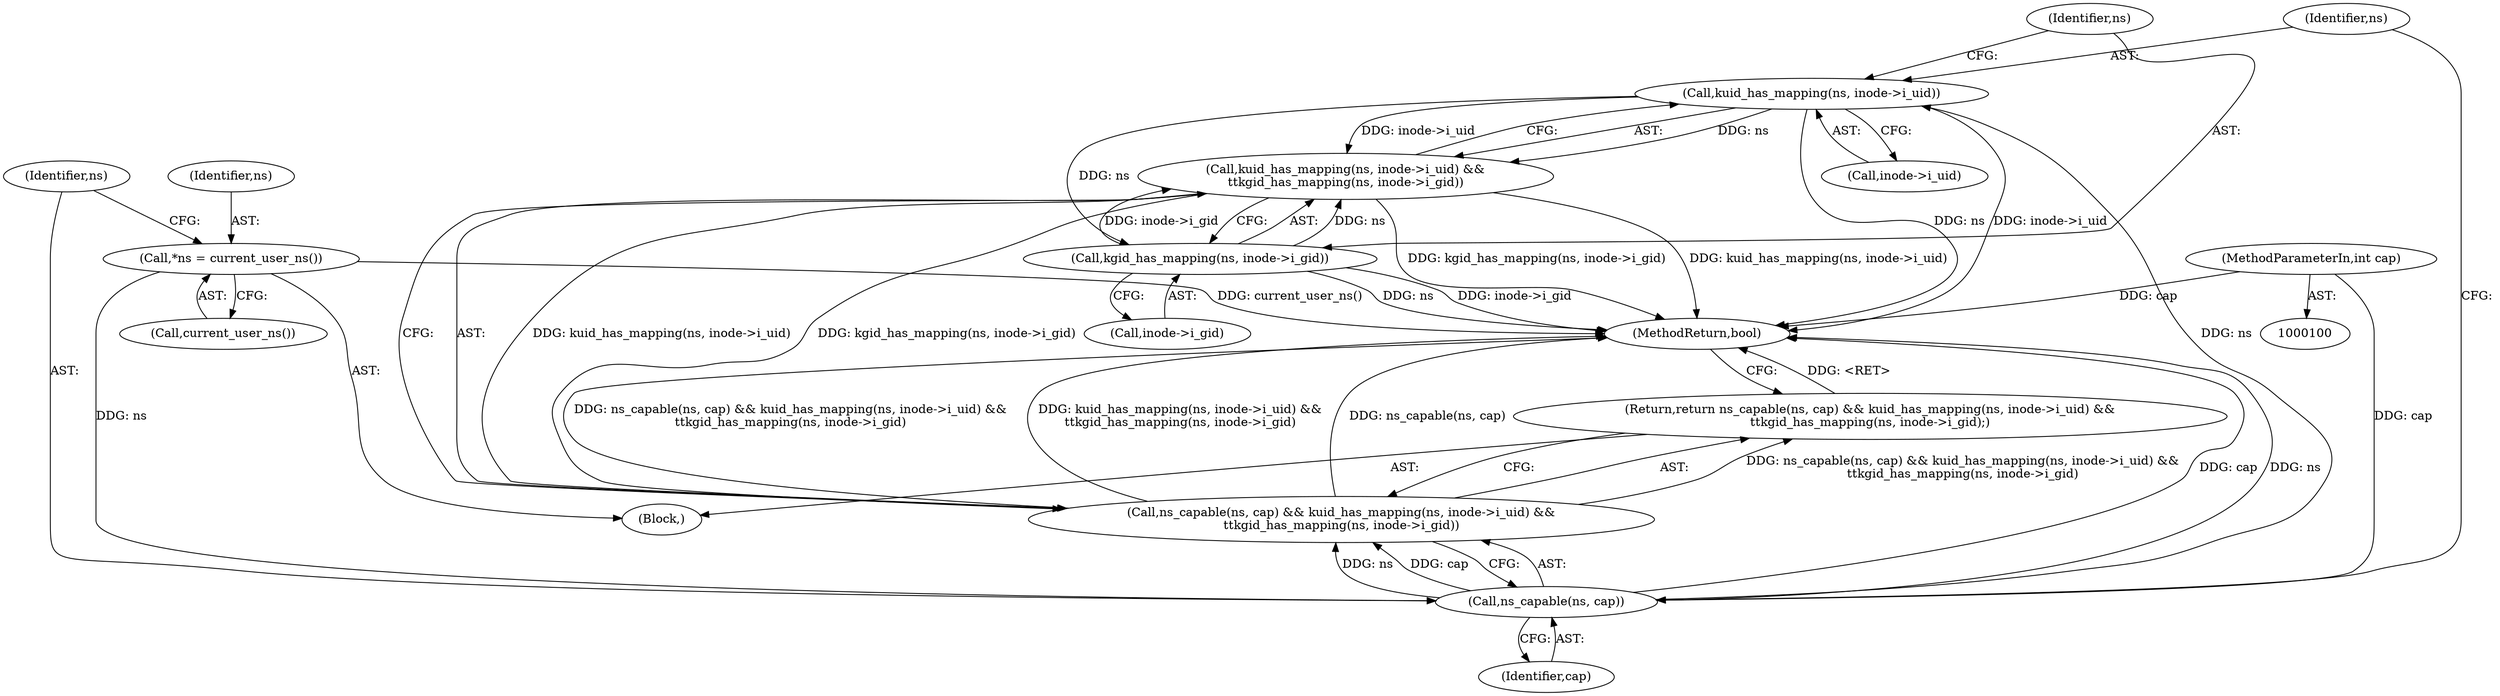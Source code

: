 digraph "0_linux_23adbe12ef7d3d4195e80800ab36b37bee28cd03_5@pointer" {
"1000114" [label="(Call,kuid_has_mapping(ns, inode->i_uid))"];
"1000110" [label="(Call,ns_capable(ns, cap))"];
"1000105" [label="(Call,*ns = current_user_ns())"];
"1000102" [label="(MethodParameterIn,int cap)"];
"1000113" [label="(Call,kuid_has_mapping(ns, inode->i_uid) &&\n\t\tkgid_has_mapping(ns, inode->i_gid))"];
"1000109" [label="(Call,ns_capable(ns, cap) && kuid_has_mapping(ns, inode->i_uid) &&\n\t\tkgid_has_mapping(ns, inode->i_gid))"];
"1000108" [label="(Return,return ns_capable(ns, cap) && kuid_has_mapping(ns, inode->i_uid) &&\n\t\tkgid_has_mapping(ns, inode->i_gid);)"];
"1000119" [label="(Call,kgid_has_mapping(ns, inode->i_gid))"];
"1000120" [label="(Identifier,ns)"];
"1000110" [label="(Call,ns_capable(ns, cap))"];
"1000114" [label="(Call,kuid_has_mapping(ns, inode->i_uid))"];
"1000119" [label="(Call,kgid_has_mapping(ns, inode->i_gid))"];
"1000112" [label="(Identifier,cap)"];
"1000106" [label="(Identifier,ns)"];
"1000109" [label="(Call,ns_capable(ns, cap) && kuid_has_mapping(ns, inode->i_uid) &&\n\t\tkgid_has_mapping(ns, inode->i_gid))"];
"1000113" [label="(Call,kuid_has_mapping(ns, inode->i_uid) &&\n\t\tkgid_has_mapping(ns, inode->i_gid))"];
"1000115" [label="(Identifier,ns)"];
"1000116" [label="(Call,inode->i_uid)"];
"1000107" [label="(Call,current_user_ns())"];
"1000105" [label="(Call,*ns = current_user_ns())"];
"1000108" [label="(Return,return ns_capable(ns, cap) && kuid_has_mapping(ns, inode->i_uid) &&\n\t\tkgid_has_mapping(ns, inode->i_gid);)"];
"1000103" [label="(Block,)"];
"1000121" [label="(Call,inode->i_gid)"];
"1000111" [label="(Identifier,ns)"];
"1000102" [label="(MethodParameterIn,int cap)"];
"1000124" [label="(MethodReturn,bool)"];
"1000114" -> "1000113"  [label="AST: "];
"1000114" -> "1000116"  [label="CFG: "];
"1000115" -> "1000114"  [label="AST: "];
"1000116" -> "1000114"  [label="AST: "];
"1000120" -> "1000114"  [label="CFG: "];
"1000113" -> "1000114"  [label="CFG: "];
"1000114" -> "1000124"  [label="DDG: ns"];
"1000114" -> "1000124"  [label="DDG: inode->i_uid"];
"1000114" -> "1000113"  [label="DDG: ns"];
"1000114" -> "1000113"  [label="DDG: inode->i_uid"];
"1000110" -> "1000114"  [label="DDG: ns"];
"1000114" -> "1000119"  [label="DDG: ns"];
"1000110" -> "1000109"  [label="AST: "];
"1000110" -> "1000112"  [label="CFG: "];
"1000111" -> "1000110"  [label="AST: "];
"1000112" -> "1000110"  [label="AST: "];
"1000115" -> "1000110"  [label="CFG: "];
"1000109" -> "1000110"  [label="CFG: "];
"1000110" -> "1000124"  [label="DDG: cap"];
"1000110" -> "1000124"  [label="DDG: ns"];
"1000110" -> "1000109"  [label="DDG: ns"];
"1000110" -> "1000109"  [label="DDG: cap"];
"1000105" -> "1000110"  [label="DDG: ns"];
"1000102" -> "1000110"  [label="DDG: cap"];
"1000105" -> "1000103"  [label="AST: "];
"1000105" -> "1000107"  [label="CFG: "];
"1000106" -> "1000105"  [label="AST: "];
"1000107" -> "1000105"  [label="AST: "];
"1000111" -> "1000105"  [label="CFG: "];
"1000105" -> "1000124"  [label="DDG: current_user_ns()"];
"1000102" -> "1000100"  [label="AST: "];
"1000102" -> "1000124"  [label="DDG: cap"];
"1000113" -> "1000109"  [label="AST: "];
"1000113" -> "1000119"  [label="CFG: "];
"1000119" -> "1000113"  [label="AST: "];
"1000109" -> "1000113"  [label="CFG: "];
"1000113" -> "1000124"  [label="DDG: kuid_has_mapping(ns, inode->i_uid)"];
"1000113" -> "1000124"  [label="DDG: kgid_has_mapping(ns, inode->i_gid)"];
"1000113" -> "1000109"  [label="DDG: kuid_has_mapping(ns, inode->i_uid)"];
"1000113" -> "1000109"  [label="DDG: kgid_has_mapping(ns, inode->i_gid)"];
"1000119" -> "1000113"  [label="DDG: ns"];
"1000119" -> "1000113"  [label="DDG: inode->i_gid"];
"1000109" -> "1000108"  [label="AST: "];
"1000108" -> "1000109"  [label="CFG: "];
"1000109" -> "1000124"  [label="DDG: ns_capable(ns, cap) && kuid_has_mapping(ns, inode->i_uid) &&\n\t\tkgid_has_mapping(ns, inode->i_gid)"];
"1000109" -> "1000124"  [label="DDG: kuid_has_mapping(ns, inode->i_uid) &&\n\t\tkgid_has_mapping(ns, inode->i_gid)"];
"1000109" -> "1000124"  [label="DDG: ns_capable(ns, cap)"];
"1000109" -> "1000108"  [label="DDG: ns_capable(ns, cap) && kuid_has_mapping(ns, inode->i_uid) &&\n\t\tkgid_has_mapping(ns, inode->i_gid)"];
"1000108" -> "1000103"  [label="AST: "];
"1000124" -> "1000108"  [label="CFG: "];
"1000108" -> "1000124"  [label="DDG: <RET>"];
"1000119" -> "1000121"  [label="CFG: "];
"1000120" -> "1000119"  [label="AST: "];
"1000121" -> "1000119"  [label="AST: "];
"1000119" -> "1000124"  [label="DDG: inode->i_gid"];
"1000119" -> "1000124"  [label="DDG: ns"];
}
